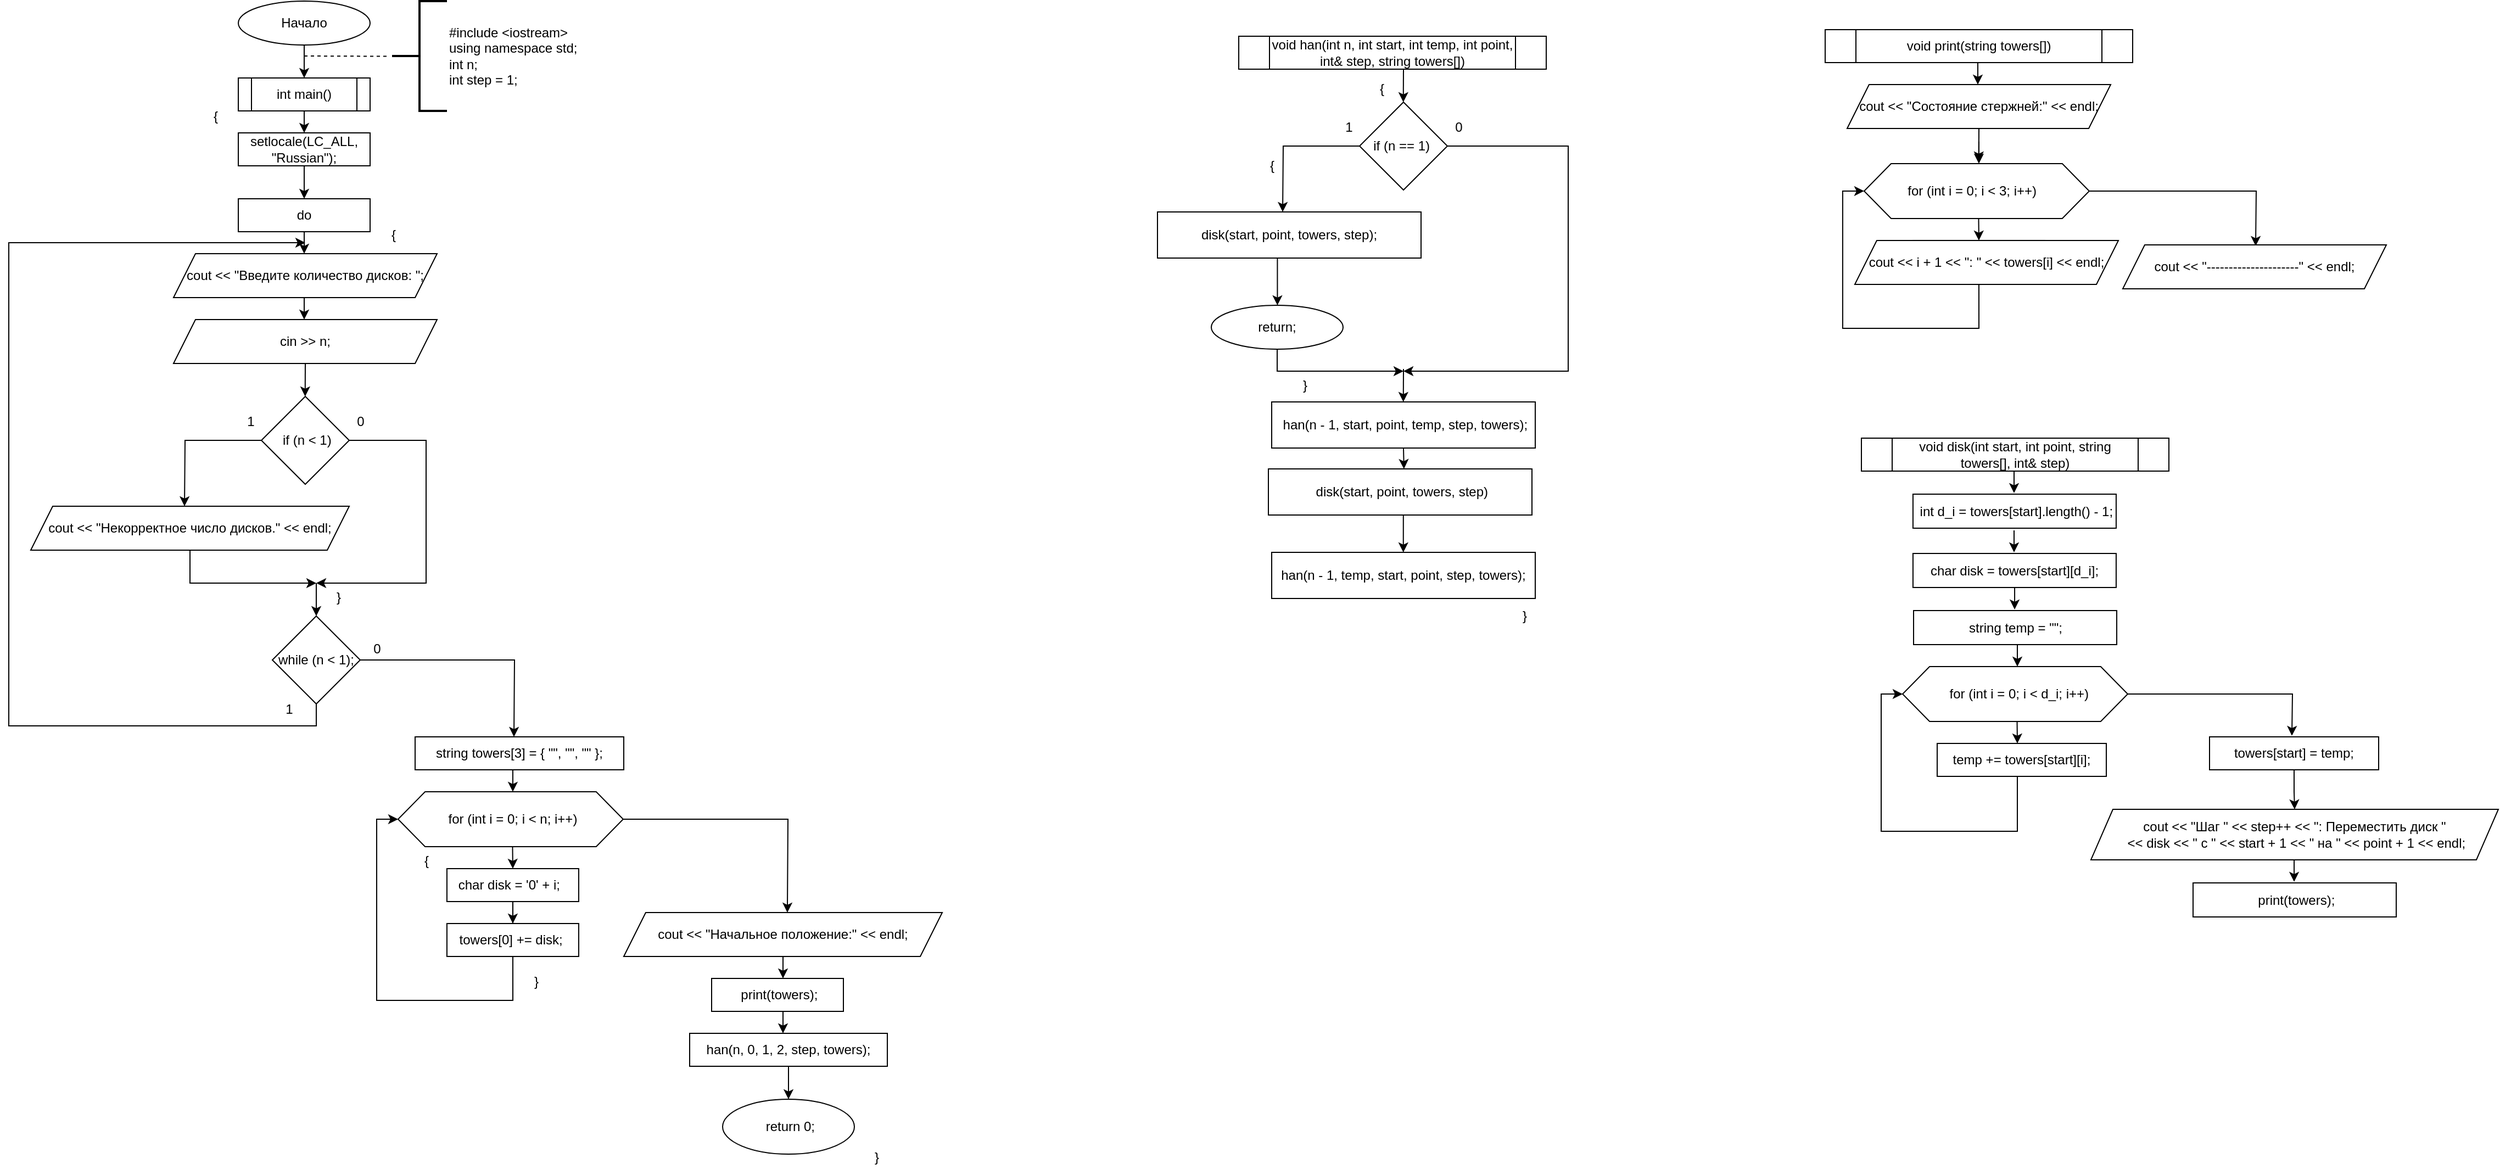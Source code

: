 <mxfile version="26.0.9">
  <diagram name="Страница — 1" id="DN9imDgXIA0uF62SA5jy">
    <mxGraphModel dx="1434" dy="836" grid="0" gridSize="10" guides="1" tooltips="1" connect="1" arrows="1" fold="1" page="1" pageScale="1" pageWidth="827" pageHeight="1169" math="0" shadow="0">
      <root>
        <mxCell id="0" />
        <mxCell id="1" parent="0" />
        <mxCell id="2Mn2ASOwUe4LuWI35HA7-2" value="" style="edgeStyle=orthogonalEdgeStyle;rounded=0;orthogonalLoop=1;jettySize=auto;html=1;" parent="1" source="2Mn2ASOwUe4LuWI35HA7-3" edge="1">
          <mxGeometry relative="1" as="geometry">
            <mxPoint x="379" y="80" as="targetPoint" />
          </mxGeometry>
        </mxCell>
        <mxCell id="2Mn2ASOwUe4LuWI35HA7-3" value="Начало" style="ellipse;whiteSpace=wrap;html=1;" parent="1" vertex="1">
          <mxGeometry x="319" y="10" width="120" height="40" as="geometry" />
        </mxCell>
        <mxCell id="2Mn2ASOwUe4LuWI35HA7-4" value="" style="edgeStyle=orthogonalEdgeStyle;rounded=0;orthogonalLoop=1;jettySize=auto;html=1;" parent="1" source="2Mn2ASOwUe4LuWI35HA7-5" edge="1">
          <mxGeometry relative="1" as="geometry">
            <mxPoint x="379" y="130" as="targetPoint" />
          </mxGeometry>
        </mxCell>
        <mxCell id="2Mn2ASOwUe4LuWI35HA7-5" value="int main()" style="shape=process;whiteSpace=wrap;html=1;backgroundOutline=1;" parent="1" vertex="1">
          <mxGeometry x="319" y="80" width="120" height="30" as="geometry" />
        </mxCell>
        <mxCell id="2Mn2ASOwUe4LuWI35HA7-26" style="edgeStyle=orthogonalEdgeStyle;rounded=0;orthogonalLoop=1;jettySize=auto;html=1;exitX=0.5;exitY=1;exitDx=0;exitDy=0;entryX=0.5;entryY=0;entryDx=0;entryDy=0;" parent="1" source="2Mn2ASOwUe4LuWI35HA7-8" target="2Mn2ASOwUe4LuWI35HA7-25" edge="1">
          <mxGeometry relative="1" as="geometry" />
        </mxCell>
        <mxCell id="2Mn2ASOwUe4LuWI35HA7-8" value="setlocale(LC_ALL, &quot;Russian&quot;);" style="rounded=0;whiteSpace=wrap;html=1;" parent="1" vertex="1">
          <mxGeometry x="319" y="130" width="120" height="30" as="geometry" />
        </mxCell>
        <mxCell id="2Mn2ASOwUe4LuWI35HA7-9" value="" style="edgeStyle=orthogonalEdgeStyle;rounded=0;orthogonalLoop=1;jettySize=auto;html=1;" parent="1" edge="1">
          <mxGeometry relative="1" as="geometry">
            <mxPoint x="379" y="220" as="sourcePoint" />
            <mxPoint x="379" y="240" as="targetPoint" />
          </mxGeometry>
        </mxCell>
        <mxCell id="2Mn2ASOwUe4LuWI35HA7-10" value="&lt;div&gt;#include &amp;lt;iostream&amp;gt;&lt;/div&gt;&lt;div&gt;using namespace std;&lt;/div&gt;&lt;div&gt;&lt;div&gt;int n;&lt;/div&gt;&lt;/div&gt;&lt;div&gt;int step = 1;&lt;br&gt;&lt;/div&gt;" style="strokeWidth=2;html=1;shape=mxgraph.flowchart.annotation_2;align=left;labelPosition=right;pointerEvents=1;" parent="1" vertex="1">
          <mxGeometry x="459" y="10" width="50" height="100" as="geometry" />
        </mxCell>
        <mxCell id="2Mn2ASOwUe4LuWI35HA7-11" value="" style="endArrow=none;dashed=1;html=1;rounded=0;entryX=-0.04;entryY=0.503;entryDx=0;entryDy=0;entryPerimeter=0;" parent="1" target="2Mn2ASOwUe4LuWI35HA7-10" edge="1">
          <mxGeometry width="50" height="50" relative="1" as="geometry">
            <mxPoint x="379" y="60" as="sourcePoint" />
            <mxPoint x="449" y="60" as="targetPoint" />
          </mxGeometry>
        </mxCell>
        <mxCell id="2Mn2ASOwUe4LuWI35HA7-12" value="cout &amp;lt;&amp;lt; &quot;Введите количество дисков: &quot;;" style="shape=parallelogram;perimeter=parallelogramPerimeter;whiteSpace=wrap;html=1;fixedSize=1;" parent="1" vertex="1">
          <mxGeometry x="260" y="240" width="240" height="40" as="geometry" />
        </mxCell>
        <mxCell id="2Mn2ASOwUe4LuWI35HA7-13" value="" style="edgeStyle=orthogonalEdgeStyle;rounded=0;orthogonalLoop=1;jettySize=auto;html=1;" parent="1" edge="1">
          <mxGeometry relative="1" as="geometry">
            <mxPoint x="379" y="280" as="sourcePoint" />
            <mxPoint x="379" y="300" as="targetPoint" />
          </mxGeometry>
        </mxCell>
        <mxCell id="2Mn2ASOwUe4LuWI35HA7-15" style="edgeStyle=orthogonalEdgeStyle;rounded=0;orthogonalLoop=1;jettySize=auto;html=1;exitX=0.5;exitY=1;exitDx=0;exitDy=0;" parent="1" source="2Mn2ASOwUe4LuWI35HA7-14" edge="1">
          <mxGeometry relative="1" as="geometry">
            <mxPoint x="379.857" y="370" as="targetPoint" />
          </mxGeometry>
        </mxCell>
        <mxCell id="2Mn2ASOwUe4LuWI35HA7-14" value="cin &amp;gt;&amp;gt; n;" style="shape=parallelogram;perimeter=parallelogramPerimeter;whiteSpace=wrap;html=1;fixedSize=1;" parent="1" vertex="1">
          <mxGeometry x="260" y="300" width="240" height="40" as="geometry" />
        </mxCell>
        <mxCell id="2Mn2ASOwUe4LuWI35HA7-17" style="edgeStyle=orthogonalEdgeStyle;rounded=0;orthogonalLoop=1;jettySize=auto;html=1;exitX=0;exitY=0.5;exitDx=0;exitDy=0;" parent="1" source="2Mn2ASOwUe4LuWI35HA7-16" edge="1">
          <mxGeometry relative="1" as="geometry">
            <mxPoint x="270" y="470" as="targetPoint" />
          </mxGeometry>
        </mxCell>
        <mxCell id="2Mn2ASOwUe4LuWI35HA7-19" style="edgeStyle=orthogonalEdgeStyle;rounded=0;orthogonalLoop=1;jettySize=auto;html=1;exitX=1;exitY=0.5;exitDx=0;exitDy=0;" parent="1" source="2Mn2ASOwUe4LuWI35HA7-16" edge="1">
          <mxGeometry relative="1" as="geometry">
            <mxPoint x="390" y="540" as="targetPoint" />
            <Array as="points">
              <mxPoint x="490" y="410" />
              <mxPoint x="490" y="540" />
            </Array>
          </mxGeometry>
        </mxCell>
        <mxCell id="2Mn2ASOwUe4LuWI35HA7-16" value="&amp;nbsp;if (n &amp;lt; 1)" style="rhombus;whiteSpace=wrap;html=1;" parent="1" vertex="1">
          <mxGeometry x="340" y="370" width="80" height="80" as="geometry" />
        </mxCell>
        <mxCell id="2Mn2ASOwUe4LuWI35HA7-20" style="edgeStyle=orthogonalEdgeStyle;rounded=0;orthogonalLoop=1;jettySize=auto;html=1;exitX=0.5;exitY=1;exitDx=0;exitDy=0;" parent="1" source="2Mn2ASOwUe4LuWI35HA7-18" edge="1">
          <mxGeometry relative="1" as="geometry">
            <mxPoint x="390" y="540" as="targetPoint" />
            <Array as="points">
              <mxPoint x="275" y="540" />
            </Array>
          </mxGeometry>
        </mxCell>
        <mxCell id="2Mn2ASOwUe4LuWI35HA7-18" value="cout &amp;lt;&amp;lt; &quot;Некорректное число дисков.&quot; &amp;lt;&amp;lt; endl;" style="shape=parallelogram;perimeter=parallelogramPerimeter;whiteSpace=wrap;html=1;fixedSize=1;" parent="1" vertex="1">
          <mxGeometry x="130" y="470" width="290" height="40" as="geometry" />
        </mxCell>
        <mxCell id="2Mn2ASOwUe4LuWI35HA7-27" style="edgeStyle=orthogonalEdgeStyle;rounded=0;orthogonalLoop=1;jettySize=auto;html=1;exitX=0.5;exitY=1;exitDx=0;exitDy=0;" parent="1" source="2Mn2ASOwUe4LuWI35HA7-23" edge="1">
          <mxGeometry relative="1" as="geometry">
            <mxPoint x="380" y="230.0" as="targetPoint" />
            <Array as="points">
              <mxPoint x="390" y="670" />
              <mxPoint x="110" y="670" />
              <mxPoint x="110" y="230" />
            </Array>
          </mxGeometry>
        </mxCell>
        <mxCell id="2Mn2ASOwUe4LuWI35HA7-31" style="edgeStyle=orthogonalEdgeStyle;rounded=0;orthogonalLoop=1;jettySize=auto;html=1;exitX=1;exitY=0.5;exitDx=0;exitDy=0;entryX=0.5;entryY=0;entryDx=0;entryDy=0;" parent="1" source="2Mn2ASOwUe4LuWI35HA7-23" edge="1">
          <mxGeometry relative="1" as="geometry">
            <mxPoint x="570" y="680" as="targetPoint" />
          </mxGeometry>
        </mxCell>
        <mxCell id="2Mn2ASOwUe4LuWI35HA7-23" value="while (n &amp;lt; 1);" style="rhombus;whiteSpace=wrap;html=1;" parent="1" vertex="1">
          <mxGeometry x="350" y="570" width="80" height="80" as="geometry" />
        </mxCell>
        <mxCell id="2Mn2ASOwUe4LuWI35HA7-24" value="" style="endArrow=classic;html=1;rounded=0;" parent="1" edge="1">
          <mxGeometry width="50" height="50" relative="1" as="geometry">
            <mxPoint x="390" y="540" as="sourcePoint" />
            <mxPoint x="390" y="570" as="targetPoint" />
          </mxGeometry>
        </mxCell>
        <mxCell id="2Mn2ASOwUe4LuWI35HA7-25" value="do" style="rounded=0;whiteSpace=wrap;html=1;" parent="1" vertex="1">
          <mxGeometry x="319" y="190" width="120" height="30" as="geometry" />
        </mxCell>
        <mxCell id="2Mn2ASOwUe4LuWI35HA7-28" value="1" style="text;html=1;align=center;verticalAlign=middle;resizable=0;points=[];autosize=1;strokeColor=none;fillColor=none;" parent="1" vertex="1">
          <mxGeometry x="350" y="640" width="30" height="30" as="geometry" />
        </mxCell>
        <mxCell id="2Mn2ASOwUe4LuWI35HA7-32" value="1" style="text;html=1;align=center;verticalAlign=middle;resizable=0;points=[];autosize=1;strokeColor=none;fillColor=none;" parent="1" vertex="1">
          <mxGeometry x="315" y="378" width="30" height="30" as="geometry" />
        </mxCell>
        <mxCell id="2Mn2ASOwUe4LuWI35HA7-33" value="0" style="text;html=1;align=center;verticalAlign=middle;resizable=0;points=[];autosize=1;strokeColor=none;fillColor=none;" parent="1" vertex="1">
          <mxGeometry x="415" y="378" width="30" height="30" as="geometry" />
        </mxCell>
        <mxCell id="2Mn2ASOwUe4LuWI35HA7-34" value="0" style="text;html=1;align=center;verticalAlign=middle;resizable=0;points=[];autosize=1;strokeColor=none;fillColor=none;" parent="1" vertex="1">
          <mxGeometry x="430" y="585" width="30" height="30" as="geometry" />
        </mxCell>
        <mxCell id="2Mn2ASOwUe4LuWI35HA7-35" value="{" style="text;html=1;align=center;verticalAlign=middle;resizable=0;points=[];autosize=1;strokeColor=none;fillColor=none;" parent="1" vertex="1">
          <mxGeometry x="445" y="208" width="30" height="30" as="geometry" />
        </mxCell>
        <mxCell id="2Mn2ASOwUe4LuWI35HA7-36" value="}" style="text;html=1;align=center;verticalAlign=middle;resizable=0;points=[];autosize=1;strokeColor=none;fillColor=none;" parent="1" vertex="1">
          <mxGeometry x="395" y="538" width="30" height="30" as="geometry" />
        </mxCell>
        <mxCell id="2Mn2ASOwUe4LuWI35HA7-51" value="void han(int n, int start, int temp, int point, int&amp;amp; step, string towers[])" style="shape=process;whiteSpace=wrap;html=1;backgroundOutline=1;" parent="1" vertex="1">
          <mxGeometry x="1230" y="42" width="280" height="30" as="geometry" />
        </mxCell>
        <mxCell id="2Mn2ASOwUe4LuWI35HA7-52" style="edgeStyle=orthogonalEdgeStyle;rounded=0;orthogonalLoop=1;jettySize=auto;html=1;exitX=0.5;exitY=1;exitDx=0;exitDy=0;" parent="1" edge="1">
          <mxGeometry relative="1" as="geometry">
            <mxPoint x="1379.857" y="102" as="targetPoint" />
            <mxPoint x="1380" y="72" as="sourcePoint" />
          </mxGeometry>
        </mxCell>
        <mxCell id="2Mn2ASOwUe4LuWI35HA7-53" style="edgeStyle=orthogonalEdgeStyle;rounded=0;orthogonalLoop=1;jettySize=auto;html=1;exitX=0;exitY=0.5;exitDx=0;exitDy=0;" parent="1" source="2Mn2ASOwUe4LuWI35HA7-55" edge="1">
          <mxGeometry relative="1" as="geometry">
            <mxPoint x="1270" y="202" as="targetPoint" />
          </mxGeometry>
        </mxCell>
        <mxCell id="2Mn2ASOwUe4LuWI35HA7-66" style="edgeStyle=orthogonalEdgeStyle;rounded=0;orthogonalLoop=1;jettySize=auto;html=1;exitX=1;exitY=0.5;exitDx=0;exitDy=0;" parent="1" source="2Mn2ASOwUe4LuWI35HA7-55" edge="1">
          <mxGeometry relative="1" as="geometry">
            <mxPoint x="1380" y="347" as="targetPoint" />
            <Array as="points">
              <mxPoint x="1530" y="142" />
              <mxPoint x="1530" y="347" />
            </Array>
          </mxGeometry>
        </mxCell>
        <mxCell id="2Mn2ASOwUe4LuWI35HA7-55" value="if (n == 1)&amp;nbsp;" style="rhombus;whiteSpace=wrap;html=1;" parent="1" vertex="1">
          <mxGeometry x="1340" y="102" width="80" height="80" as="geometry" />
        </mxCell>
        <mxCell id="2Mn2ASOwUe4LuWI35HA7-64" style="edgeStyle=orthogonalEdgeStyle;rounded=0;orthogonalLoop=1;jettySize=auto;html=1;exitX=0.455;exitY=0.952;exitDx=0;exitDy=0;exitPerimeter=0;" parent="1" source="F7-8MP7AwDZzjl3hGYo7-21" edge="1">
          <mxGeometry relative="1" as="geometry">
            <mxPoint x="1265.222" y="287" as="targetPoint" />
            <mxPoint x="1265" y="247" as="sourcePoint" />
          </mxGeometry>
        </mxCell>
        <mxCell id="2Mn2ASOwUe4LuWI35HA7-59" value="1" style="text;html=1;align=center;verticalAlign=middle;resizable=0;points=[];autosize=1;strokeColor=none;fillColor=none;" parent="1" vertex="1">
          <mxGeometry x="1315" y="110" width="30" height="30" as="geometry" />
        </mxCell>
        <mxCell id="2Mn2ASOwUe4LuWI35HA7-60" value="0" style="text;html=1;align=center;verticalAlign=middle;resizable=0;points=[];autosize=1;strokeColor=none;fillColor=none;" parent="1" vertex="1">
          <mxGeometry x="1415" y="110" width="30" height="30" as="geometry" />
        </mxCell>
        <mxCell id="2Mn2ASOwUe4LuWI35HA7-67" style="edgeStyle=orthogonalEdgeStyle;rounded=0;orthogonalLoop=1;jettySize=auto;html=1;exitX=0.5;exitY=1;exitDx=0;exitDy=0;" parent="1" source="2Mn2ASOwUe4LuWI35HA7-65" edge="1">
          <mxGeometry relative="1" as="geometry">
            <mxPoint x="1380" y="347" as="targetPoint" />
            <Array as="points">
              <mxPoint x="1265" y="347" />
            </Array>
          </mxGeometry>
        </mxCell>
        <mxCell id="2Mn2ASOwUe4LuWI35HA7-65" value="return;" style="ellipse;whiteSpace=wrap;html=1;" parent="1" vertex="1">
          <mxGeometry x="1205" y="287" width="120" height="40" as="geometry" />
        </mxCell>
        <mxCell id="2Mn2ASOwUe4LuWI35HA7-68" style="edgeStyle=orthogonalEdgeStyle;rounded=0;orthogonalLoop=1;jettySize=auto;html=1;exitX=0.5;exitY=1;exitDx=0;exitDy=0;" parent="1" edge="1">
          <mxGeometry relative="1" as="geometry">
            <mxPoint x="1379.867" y="375" as="targetPoint" />
            <mxPoint x="1380.01" y="345" as="sourcePoint" />
          </mxGeometry>
        </mxCell>
        <mxCell id="2Mn2ASOwUe4LuWI35HA7-69" value="&amp;nbsp;han(n - 1, start, point, temp, step, towers);" style="rounded=0;whiteSpace=wrap;html=1;" parent="1" vertex="1">
          <mxGeometry x="1260" y="375" width="240" height="42" as="geometry" />
        </mxCell>
        <mxCell id="2Mn2ASOwUe4LuWI35HA7-74" style="edgeStyle=orthogonalEdgeStyle;rounded=0;orthogonalLoop=1;jettySize=auto;html=1;exitX=0.5;exitY=1;exitDx=0;exitDy=0;entryX=0.548;entryY=-0.022;entryDx=0;entryDy=0;entryPerimeter=0;" parent="1" source="2Mn2ASOwUe4LuWI35HA7-69" edge="1">
          <mxGeometry relative="1" as="geometry">
            <mxPoint x="1380.44" y="436.01" as="targetPoint" />
          </mxGeometry>
        </mxCell>
        <mxCell id="2Mn2ASOwUe4LuWI35HA7-75" style="edgeStyle=orthogonalEdgeStyle;rounded=0;orthogonalLoop=1;jettySize=auto;html=1;exitX=0.5;exitY=1;exitDx=0;exitDy=0;" parent="1" edge="1" source="F7-8MP7AwDZzjl3hGYo7-22">
          <mxGeometry relative="1" as="geometry">
            <mxPoint x="1379.867" y="512" as="targetPoint" />
            <mxPoint x="1380.01" y="482" as="sourcePoint" />
          </mxGeometry>
        </mxCell>
        <mxCell id="2Mn2ASOwUe4LuWI35HA7-76" value="han(n - 1, temp, start, point, step, towers);" style="rounded=0;whiteSpace=wrap;html=1;" parent="1" vertex="1">
          <mxGeometry x="1260" y="512" width="240" height="42" as="geometry" />
        </mxCell>
        <mxCell id="2Mn2ASOwUe4LuWI35HA7-77" value="{" style="text;html=1;align=center;verticalAlign=middle;resizable=0;points=[];autosize=1;strokeColor=none;fillColor=none;" parent="1" vertex="1">
          <mxGeometry x="1345" y="75" width="30" height="30" as="geometry" />
        </mxCell>
        <mxCell id="2Mn2ASOwUe4LuWI35HA7-79" value="}" style="text;html=1;align=center;verticalAlign=middle;resizable=0;points=[];autosize=1;strokeColor=none;fillColor=none;" parent="1" vertex="1">
          <mxGeometry x="1475" y="555" width="30" height="30" as="geometry" />
        </mxCell>
        <mxCell id="2Mn2ASOwUe4LuWI35HA7-80" value="{" style="text;html=1;align=center;verticalAlign=middle;resizable=0;points=[];autosize=1;strokeColor=none;fillColor=none;" parent="1" vertex="1">
          <mxGeometry x="1245" y="145" width="30" height="30" as="geometry" />
        </mxCell>
        <mxCell id="2Mn2ASOwUe4LuWI35HA7-81" value="}" style="text;html=1;align=center;verticalAlign=middle;resizable=0;points=[];autosize=1;strokeColor=none;fillColor=none;" parent="1" vertex="1">
          <mxGeometry x="1275" y="345" width="30" height="30" as="geometry" />
        </mxCell>
        <mxCell id="2Mn2ASOwUe4LuWI35HA7-82" value="{" style="text;html=1;align=center;verticalAlign=middle;resizable=0;points=[];autosize=1;strokeColor=none;fillColor=none;" parent="1" vertex="1">
          <mxGeometry x="287" y="102" width="22" height="26" as="geometry" />
        </mxCell>
        <mxCell id="F7-8MP7AwDZzjl3hGYo7-1" value="string towers[3] = { &quot;&quot;, &quot;&quot;, &quot;&quot; };" style="rounded=0;whiteSpace=wrap;html=1;" vertex="1" parent="1">
          <mxGeometry x="480" y="680" width="190" height="30" as="geometry" />
        </mxCell>
        <mxCell id="F7-8MP7AwDZzjl3hGYo7-2" value="" style="edgeStyle=orthogonalEdgeStyle;rounded=0;orthogonalLoop=1;jettySize=auto;html=1;" edge="1" parent="1">
          <mxGeometry relative="1" as="geometry">
            <mxPoint x="568.971" y="710" as="sourcePoint" />
            <mxPoint x="568.971" y="730" as="targetPoint" />
          </mxGeometry>
        </mxCell>
        <mxCell id="F7-8MP7AwDZzjl3hGYo7-3" style="edgeStyle=orthogonalEdgeStyle;rounded=0;orthogonalLoop=1;jettySize=auto;html=1;exitX=1;exitY=0.5;exitDx=0;exitDy=0;" edge="1" source="F7-8MP7AwDZzjl3hGYo7-4" parent="1">
          <mxGeometry relative="1" as="geometry">
            <mxPoint x="818.971" y="840" as="targetPoint" />
          </mxGeometry>
        </mxCell>
        <mxCell id="F7-8MP7AwDZzjl3hGYo7-4" value="" style="verticalLabelPosition=bottom;verticalAlign=top;html=1;shape=hexagon;perimeter=hexagonPerimeter2;arcSize=6;size=0.12;" vertex="1" parent="1">
          <mxGeometry x="464.471" y="730" width="205" height="50" as="geometry" />
        </mxCell>
        <mxCell id="F7-8MP7AwDZzjl3hGYo7-5" value="" style="edgeStyle=orthogonalEdgeStyle;rounded=0;orthogonalLoop=1;jettySize=auto;html=1;" edge="1" parent="1">
          <mxGeometry relative="1" as="geometry">
            <mxPoint x="568.731" y="780" as="sourcePoint" />
            <mxPoint x="568.971" y="800" as="targetPoint" />
          </mxGeometry>
        </mxCell>
        <mxCell id="F7-8MP7AwDZzjl3hGYo7-6" value="for (int i = 0; i &amp;lt; n; i++)" style="text;html=1;align=center;verticalAlign=middle;whiteSpace=wrap;rounded=0;" vertex="1" parent="1">
          <mxGeometry x="508.971" y="740" width="120" height="30" as="geometry" />
        </mxCell>
        <mxCell id="F7-8MP7AwDZzjl3hGYo7-7" value="" style="edgeStyle=orthogonalEdgeStyle;rounded=0;orthogonalLoop=1;jettySize=auto;html=1;entryX=0;entryY=0.5;entryDx=0;entryDy=0;" edge="1" target="F7-8MP7AwDZzjl3hGYo7-4" parent="1">
          <mxGeometry relative="1" as="geometry">
            <mxPoint x="568.971" y="830" as="sourcePoint" />
            <mxPoint x="448.971" y="800" as="targetPoint" />
            <Array as="points">
              <mxPoint x="569" y="920" />
              <mxPoint x="445" y="920" />
              <mxPoint x="445" y="755" />
            </Array>
          </mxGeometry>
        </mxCell>
        <mxCell id="F7-8MP7AwDZzjl3hGYo7-10" style="edgeStyle=orthogonalEdgeStyle;rounded=0;orthogonalLoop=1;jettySize=auto;html=1;exitX=0.5;exitY=1;exitDx=0;exitDy=0;entryX=0.5;entryY=0;entryDx=0;entryDy=0;" edge="1" parent="1" source="F7-8MP7AwDZzjl3hGYo7-8" target="F7-8MP7AwDZzjl3hGYo7-9">
          <mxGeometry relative="1" as="geometry" />
        </mxCell>
        <mxCell id="F7-8MP7AwDZzjl3hGYo7-8" value="char disk = &#39;0&#39; + i;&amp;nbsp;&amp;nbsp;" style="rounded=0;whiteSpace=wrap;html=1;" vertex="1" parent="1">
          <mxGeometry x="508.971" y="800" width="120" height="30" as="geometry" />
        </mxCell>
        <mxCell id="F7-8MP7AwDZzjl3hGYo7-9" value="towers[0] += disk;&amp;nbsp;" style="rounded=0;whiteSpace=wrap;html=1;" vertex="1" parent="1">
          <mxGeometry x="508.971" y="850" width="120" height="30" as="geometry" />
        </mxCell>
        <mxCell id="F7-8MP7AwDZzjl3hGYo7-11" value="{" style="text;html=1;align=center;verticalAlign=middle;resizable=0;points=[];autosize=1;strokeColor=none;fillColor=none;" vertex="1" parent="1">
          <mxGeometry x="475" y="778" width="30" height="30" as="geometry" />
        </mxCell>
        <mxCell id="F7-8MP7AwDZzjl3hGYo7-12" value="}" style="text;html=1;align=center;verticalAlign=middle;resizable=0;points=[];autosize=1;strokeColor=none;fillColor=none;" vertex="1" parent="1">
          <mxGeometry x="575" y="888" width="30" height="30" as="geometry" />
        </mxCell>
        <mxCell id="F7-8MP7AwDZzjl3hGYo7-14" style="edgeStyle=orthogonalEdgeStyle;rounded=0;orthogonalLoop=1;jettySize=auto;html=1;exitX=0.5;exitY=1;exitDx=0;exitDy=0;" edge="1" parent="1" source="F7-8MP7AwDZzjl3hGYo7-13">
          <mxGeometry relative="1" as="geometry">
            <mxPoint x="815" y="900" as="targetPoint" />
          </mxGeometry>
        </mxCell>
        <mxCell id="F7-8MP7AwDZzjl3hGYo7-13" value="cout &amp;lt;&amp;lt; &quot;Начальное положение:&quot; &amp;lt;&amp;lt; endl;" style="shape=parallelogram;perimeter=parallelogramPerimeter;whiteSpace=wrap;html=1;fixedSize=1;" vertex="1" parent="1">
          <mxGeometry x="670" y="840" width="290" height="40" as="geometry" />
        </mxCell>
        <mxCell id="F7-8MP7AwDZzjl3hGYo7-15" value="&amp;nbsp;print(towers);" style="rounded=0;whiteSpace=wrap;html=1;" vertex="1" parent="1">
          <mxGeometry x="750.001" y="900" width="120" height="30" as="geometry" />
        </mxCell>
        <mxCell id="F7-8MP7AwDZzjl3hGYo7-16" style="edgeStyle=orthogonalEdgeStyle;rounded=0;orthogonalLoop=1;jettySize=auto;html=1;exitX=0.5;exitY=1;exitDx=0;exitDy=0;" edge="1" parent="1">
          <mxGeometry relative="1" as="geometry">
            <mxPoint x="815" y="950" as="targetPoint" />
            <mxPoint x="815" y="930" as="sourcePoint" />
          </mxGeometry>
        </mxCell>
        <mxCell id="F7-8MP7AwDZzjl3hGYo7-18" style="edgeStyle=orthogonalEdgeStyle;rounded=0;orthogonalLoop=1;jettySize=auto;html=1;exitX=0.5;exitY=1;exitDx=0;exitDy=0;" edge="1" parent="1" source="F7-8MP7AwDZzjl3hGYo7-17">
          <mxGeometry relative="1" as="geometry">
            <mxPoint x="820" y="1010.0" as="targetPoint" />
          </mxGeometry>
        </mxCell>
        <mxCell id="F7-8MP7AwDZzjl3hGYo7-17" value="han(n, 0, 1, 2, step, towers);" style="rounded=0;whiteSpace=wrap;html=1;" vertex="1" parent="1">
          <mxGeometry x="730" y="950" width="180" height="30" as="geometry" />
        </mxCell>
        <mxCell id="F7-8MP7AwDZzjl3hGYo7-19" value="&amp;nbsp;return 0;" style="ellipse;whiteSpace=wrap;html=1;" vertex="1" parent="1">
          <mxGeometry x="760" y="1010" width="120" height="50" as="geometry" />
        </mxCell>
        <mxCell id="F7-8MP7AwDZzjl3hGYo7-20" value="}" style="text;html=1;align=center;verticalAlign=middle;resizable=0;points=[];autosize=1;strokeColor=none;fillColor=none;" vertex="1" parent="1">
          <mxGeometry x="885" y="1048" width="30" height="30" as="geometry" />
        </mxCell>
        <mxCell id="F7-8MP7AwDZzjl3hGYo7-21" value="disk(start, point, towers, step);" style="rounded=0;whiteSpace=wrap;html=1;" vertex="1" parent="1">
          <mxGeometry x="1156" y="202" width="240" height="42" as="geometry" />
        </mxCell>
        <mxCell id="F7-8MP7AwDZzjl3hGYo7-22" value="&amp;nbsp;disk(start, point, towers, step)" style="rounded=0;whiteSpace=wrap;html=1;" vertex="1" parent="1">
          <mxGeometry x="1257" y="436" width="240" height="42" as="geometry" />
        </mxCell>
        <mxCell id="F7-8MP7AwDZzjl3hGYo7-23" value="void print(string towers[])" style="shape=process;whiteSpace=wrap;html=1;backgroundOutline=1;" vertex="1" parent="1">
          <mxGeometry x="1764" y="36" width="280" height="30" as="geometry" />
        </mxCell>
        <mxCell id="F7-8MP7AwDZzjl3hGYo7-27" value="" style="edgeStyle=orthogonalEdgeStyle;rounded=0;orthogonalLoop=1;jettySize=auto;html=1;" edge="1" parent="1">
          <mxGeometry relative="1" as="geometry">
            <mxPoint x="1903" y="66" as="sourcePoint" />
            <mxPoint x="1903" y="86" as="targetPoint" />
          </mxGeometry>
        </mxCell>
        <mxCell id="F7-8MP7AwDZzjl3hGYo7-28" style="edgeStyle=orthogonalEdgeStyle;rounded=0;orthogonalLoop=1;jettySize=auto;html=1;exitX=0.5;exitY=1;exitDx=0;exitDy=0;" edge="1" parent="1" source="F7-8MP7AwDZzjl3hGYo7-29">
          <mxGeometry relative="1" as="geometry">
            <mxPoint x="1903.857" y="156" as="targetPoint" />
          </mxGeometry>
        </mxCell>
        <mxCell id="F7-8MP7AwDZzjl3hGYo7-29" value="cout &amp;lt;&amp;lt; &quot;Состояние стержней:&quot; &amp;lt;&amp;lt; endl;" style="shape=parallelogram;perimeter=parallelogramPerimeter;whiteSpace=wrap;html=1;fixedSize=1;" vertex="1" parent="1">
          <mxGeometry x="1784" y="86" width="240" height="40" as="geometry" />
        </mxCell>
        <mxCell id="F7-8MP7AwDZzjl3hGYo7-30" value="" style="edgeStyle=orthogonalEdgeStyle;rounded=0;orthogonalLoop=1;jettySize=auto;html=1;" edge="1" parent="1">
          <mxGeometry relative="1" as="geometry">
            <mxPoint x="1903.971" y="137.98" as="sourcePoint" />
            <mxPoint x="1903.971" y="157.98" as="targetPoint" />
          </mxGeometry>
        </mxCell>
        <mxCell id="F7-8MP7AwDZzjl3hGYo7-31" style="edgeStyle=orthogonalEdgeStyle;rounded=0;orthogonalLoop=1;jettySize=auto;html=1;exitX=1;exitY=0.5;exitDx=0;exitDy=0;" edge="1" source="F7-8MP7AwDZzjl3hGYo7-32" parent="1">
          <mxGeometry relative="1" as="geometry">
            <mxPoint x="2156" y="233" as="targetPoint" />
          </mxGeometry>
        </mxCell>
        <mxCell id="F7-8MP7AwDZzjl3hGYo7-32" value="" style="verticalLabelPosition=bottom;verticalAlign=top;html=1;shape=hexagon;perimeter=hexagonPerimeter2;arcSize=6;size=0.12;" vertex="1" parent="1">
          <mxGeometry x="1799.471" y="157.98" width="205" height="50" as="geometry" />
        </mxCell>
        <mxCell id="F7-8MP7AwDZzjl3hGYo7-33" value="" style="edgeStyle=orthogonalEdgeStyle;rounded=0;orthogonalLoop=1;jettySize=auto;html=1;" edge="1" parent="1">
          <mxGeometry relative="1" as="geometry">
            <mxPoint x="1903.731" y="207.98" as="sourcePoint" />
            <mxPoint x="1903.971" y="227.98" as="targetPoint" />
          </mxGeometry>
        </mxCell>
        <mxCell id="F7-8MP7AwDZzjl3hGYo7-34" value="for (int i = 0; i &amp;lt; 3; i++)&amp;nbsp;" style="text;html=1;align=center;verticalAlign=middle;whiteSpace=wrap;rounded=0;" vertex="1" parent="1">
          <mxGeometry x="1835" y="167.98" width="128.97" height="30" as="geometry" />
        </mxCell>
        <mxCell id="F7-8MP7AwDZzjl3hGYo7-35" value="" style="edgeStyle=orthogonalEdgeStyle;rounded=0;orthogonalLoop=1;jettySize=auto;html=1;entryX=0;entryY=0.5;entryDx=0;entryDy=0;" edge="1" target="F7-8MP7AwDZzjl3hGYo7-32" parent="1">
          <mxGeometry relative="1" as="geometry">
            <mxPoint x="1903.971" y="257.98" as="sourcePoint" />
            <mxPoint x="1783.971" y="227.98" as="targetPoint" />
            <Array as="points">
              <mxPoint x="1903.971" y="307.98" />
              <mxPoint x="1779.971" y="307.98" />
              <mxPoint x="1779.971" y="182.98" />
            </Array>
          </mxGeometry>
        </mxCell>
        <mxCell id="F7-8MP7AwDZzjl3hGYo7-36" value="a[i] = rand() % 25;" style="rounded=0;whiteSpace=wrap;html=1;" vertex="1" parent="1">
          <mxGeometry x="1843.971" y="227.98" width="120" height="30" as="geometry" />
        </mxCell>
        <mxCell id="F7-8MP7AwDZzjl3hGYo7-37" value="cout &amp;lt;&amp;lt; i + 1 &amp;lt;&amp;lt; &quot;: &quot; &amp;lt;&amp;lt; towers[i] &amp;lt;&amp;lt; endl;" style="shape=parallelogram;perimeter=parallelogramPerimeter;whiteSpace=wrap;html=1;fixedSize=1;" vertex="1" parent="1">
          <mxGeometry x="1791" y="227.98" width="240" height="40" as="geometry" />
        </mxCell>
        <mxCell id="F7-8MP7AwDZzjl3hGYo7-38" value="cout &amp;lt;&amp;lt; &quot;---------------------&quot; &amp;lt;&amp;lt; endl;" style="shape=parallelogram;perimeter=parallelogramPerimeter;whiteSpace=wrap;html=1;fixedSize=1;" vertex="1" parent="1">
          <mxGeometry x="2035" y="232" width="240" height="40" as="geometry" />
        </mxCell>
        <mxCell id="F7-8MP7AwDZzjl3hGYo7-40" value="void disk(int start, int point, string towers[], int&amp;amp; step)" style="shape=process;whiteSpace=wrap;html=1;backgroundOutline=1;" vertex="1" parent="1">
          <mxGeometry x="1797" y="408" width="280" height="30" as="geometry" />
        </mxCell>
        <mxCell id="F7-8MP7AwDZzjl3hGYo7-41" value="" style="edgeStyle=orthogonalEdgeStyle;rounded=0;orthogonalLoop=1;jettySize=auto;html=1;" edge="1" parent="1">
          <mxGeometry relative="1" as="geometry">
            <mxPoint x="1936" y="438" as="sourcePoint" />
            <mxPoint x="1936" y="458" as="targetPoint" />
          </mxGeometry>
        </mxCell>
        <mxCell id="F7-8MP7AwDZzjl3hGYo7-43" value="&amp;nbsp;int d_i = towers[start].length() - 1;" style="rounded=0;whiteSpace=wrap;html=1;" vertex="1" parent="1">
          <mxGeometry x="1843.97" y="459" width="185" height="31" as="geometry" />
        </mxCell>
        <mxCell id="F7-8MP7AwDZzjl3hGYo7-44" value="" style="edgeStyle=orthogonalEdgeStyle;rounded=0;orthogonalLoop=1;jettySize=auto;html=1;" edge="1" parent="1">
          <mxGeometry relative="1" as="geometry">
            <mxPoint x="1936" y="492" as="sourcePoint" />
            <mxPoint x="1936" y="512" as="targetPoint" />
          </mxGeometry>
        </mxCell>
        <mxCell id="F7-8MP7AwDZzjl3hGYo7-45" value="&lt;div&gt;char disk = towers[start][d_i];&lt;/div&gt;" style="rounded=0;whiteSpace=wrap;html=1;" vertex="1" parent="1">
          <mxGeometry x="1843.97" y="513" width="185" height="31" as="geometry" />
        </mxCell>
        <mxCell id="F7-8MP7AwDZzjl3hGYo7-46" value="" style="edgeStyle=orthogonalEdgeStyle;rounded=0;orthogonalLoop=1;jettySize=auto;html=1;" edge="1" parent="1">
          <mxGeometry relative="1" as="geometry">
            <mxPoint x="1936.53" y="544" as="sourcePoint" />
            <mxPoint x="1936.53" y="564" as="targetPoint" />
          </mxGeometry>
        </mxCell>
        <mxCell id="F7-8MP7AwDZzjl3hGYo7-47" value="&lt;div&gt;string temp = &quot;&quot;;&lt;/div&gt;" style="rounded=0;whiteSpace=wrap;html=1;" vertex="1" parent="1">
          <mxGeometry x="1844.5" y="565" width="185" height="31" as="geometry" />
        </mxCell>
        <mxCell id="F7-8MP7AwDZzjl3hGYo7-48" value="" style="edgeStyle=orthogonalEdgeStyle;rounded=0;orthogonalLoop=1;jettySize=auto;html=1;" edge="1" parent="1">
          <mxGeometry relative="1" as="geometry">
            <mxPoint x="1939.001" y="596" as="sourcePoint" />
            <mxPoint x="1939.001" y="616" as="targetPoint" />
          </mxGeometry>
        </mxCell>
        <mxCell id="F7-8MP7AwDZzjl3hGYo7-49" style="edgeStyle=orthogonalEdgeStyle;rounded=0;orthogonalLoop=1;jettySize=auto;html=1;exitX=1;exitY=0.5;exitDx=0;exitDy=0;" edge="1" source="F7-8MP7AwDZzjl3hGYo7-50" parent="1">
          <mxGeometry relative="1" as="geometry">
            <mxPoint x="2189" y="679" as="targetPoint" />
          </mxGeometry>
        </mxCell>
        <mxCell id="F7-8MP7AwDZzjl3hGYo7-50" value="" style="verticalLabelPosition=bottom;verticalAlign=top;html=1;shape=hexagon;perimeter=hexagonPerimeter2;arcSize=6;size=0.12;" vertex="1" parent="1">
          <mxGeometry x="1834.501" y="616" width="205" height="50" as="geometry" />
        </mxCell>
        <mxCell id="F7-8MP7AwDZzjl3hGYo7-51" value="" style="edgeStyle=orthogonalEdgeStyle;rounded=0;orthogonalLoop=1;jettySize=auto;html=1;" edge="1" parent="1">
          <mxGeometry relative="1" as="geometry">
            <mxPoint x="1938.761" y="666" as="sourcePoint" />
            <mxPoint x="1939.001" y="686" as="targetPoint" />
          </mxGeometry>
        </mxCell>
        <mxCell id="F7-8MP7AwDZzjl3hGYo7-52" value="&amp;nbsp;for (int i = 0; i &amp;lt; d_i; i++)" style="text;html=1;align=center;verticalAlign=middle;whiteSpace=wrap;rounded=0;" vertex="1" parent="1">
          <mxGeometry x="1867" y="626" width="144" height="30" as="geometry" />
        </mxCell>
        <mxCell id="F7-8MP7AwDZzjl3hGYo7-53" value="" style="edgeStyle=orthogonalEdgeStyle;rounded=0;orthogonalLoop=1;jettySize=auto;html=1;entryX=0;entryY=0.5;entryDx=0;entryDy=0;" edge="1" target="F7-8MP7AwDZzjl3hGYo7-50" parent="1">
          <mxGeometry relative="1" as="geometry">
            <mxPoint x="1939.001" y="716" as="sourcePoint" />
            <mxPoint x="1819.001" y="686" as="targetPoint" />
            <Array as="points">
              <mxPoint x="1939.001" y="766" />
              <mxPoint x="1815.001" y="766" />
              <mxPoint x="1815.001" y="641" />
            </Array>
          </mxGeometry>
        </mxCell>
        <mxCell id="F7-8MP7AwDZzjl3hGYo7-54" value="temp += towers[start][i];" style="rounded=0;whiteSpace=wrap;html=1;" vertex="1" parent="1">
          <mxGeometry x="1866" y="686" width="154" height="30" as="geometry" />
        </mxCell>
        <mxCell id="F7-8MP7AwDZzjl3hGYo7-56" style="edgeStyle=orthogonalEdgeStyle;rounded=0;orthogonalLoop=1;jettySize=auto;html=1;exitX=0.5;exitY=1;exitDx=0;exitDy=0;" edge="1" parent="1" source="F7-8MP7AwDZzjl3hGYo7-55" target="F7-8MP7AwDZzjl3hGYo7-57">
          <mxGeometry relative="1" as="geometry">
            <mxPoint x="2191" y="734.724" as="targetPoint" />
          </mxGeometry>
        </mxCell>
        <mxCell id="F7-8MP7AwDZzjl3hGYo7-55" value="towers[start] = temp;" style="rounded=0;whiteSpace=wrap;html=1;" vertex="1" parent="1">
          <mxGeometry x="2114" y="680" width="154" height="30" as="geometry" />
        </mxCell>
        <mxCell id="F7-8MP7AwDZzjl3hGYo7-57" value="cout &amp;lt;&amp;lt; &quot;Шаг &quot; &amp;lt;&amp;lt; step++ &amp;lt;&amp;lt; &quot;: Переместить диск &quot;&lt;div&gt;&amp;nbsp;&amp;lt;&amp;lt; disk &amp;lt;&amp;lt; &quot; с &quot; &amp;lt;&amp;lt; start + 1 &amp;lt;&amp;lt; &quot; на &quot; &amp;lt;&amp;lt; point + 1 &amp;lt;&amp;lt; endl;&lt;/div&gt;" style="shape=parallelogram;perimeter=parallelogramPerimeter;whiteSpace=wrap;html=1;fixedSize=1;" vertex="1" parent="1">
          <mxGeometry x="2006" y="746" width="371" height="46" as="geometry" />
        </mxCell>
        <mxCell id="F7-8MP7AwDZzjl3hGYo7-58" value="" style="edgeStyle=orthogonalEdgeStyle;rounded=0;orthogonalLoop=1;jettySize=auto;html=1;" edge="1" parent="1">
          <mxGeometry relative="1" as="geometry">
            <mxPoint x="2191.03" y="792" as="sourcePoint" />
            <mxPoint x="2191.03" y="812" as="targetPoint" />
          </mxGeometry>
        </mxCell>
        <mxCell id="F7-8MP7AwDZzjl3hGYo7-59" value="&lt;div&gt;&amp;nbsp;print(towers);&lt;/div&gt;" style="rounded=0;whiteSpace=wrap;html=1;" vertex="1" parent="1">
          <mxGeometry x="2099" y="813" width="185" height="31" as="geometry" />
        </mxCell>
      </root>
    </mxGraphModel>
  </diagram>
</mxfile>
